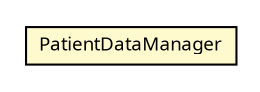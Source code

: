#!/usr/local/bin/dot
#
# Class diagram 
# Generated by UMLGraph version R5_6 (http://www.umlgraph.org/)
#

digraph G {
	edge [fontname="Trebuchet MS",fontsize=10,labelfontname="Trebuchet MS",labelfontsize=10];
	node [fontname="Trebuchet MS",fontsize=10,shape=plaintext];
	nodesep=0.25;
	ranksep=0.5;
	// se.cambio.cds.controller.patientData.PatientDataManager
	c270137 [label=<<table title="se.cambio.cds.controller.patientData.PatientDataManager" border="0" cellborder="1" cellspacing="0" cellpadding="2" port="p" bgcolor="lemonChiffon" href="./PatientDataManager.html">
		<tr><td><table border="0" cellspacing="0" cellpadding="1">
<tr><td align="center" balign="center"><font face="Trebuchet MS"> PatientDataManager </font></td></tr>
		</table></td></tr>
		</table>>, URL="./PatientDataManager.html", fontname="Trebuchet MS", fontcolor="black", fontsize=9.0];
}

